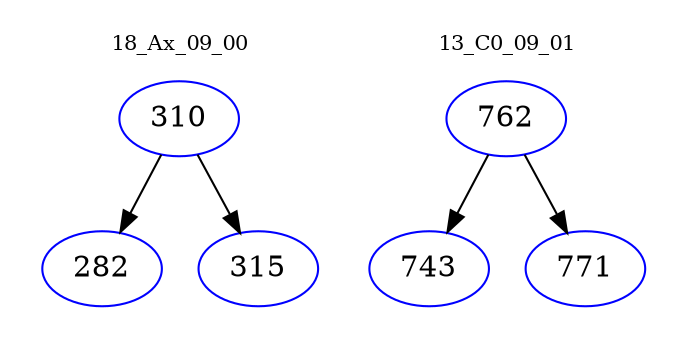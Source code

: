 digraph{
subgraph cluster_0 {
color = white
label = "18_Ax_09_00";
fontsize=10;
T0_310 [label="310", color="blue"]
T0_310 -> T0_282 [color="black"]
T0_282 [label="282", color="blue"]
T0_310 -> T0_315 [color="black"]
T0_315 [label="315", color="blue"]
}
subgraph cluster_1 {
color = white
label = "13_C0_09_01";
fontsize=10;
T1_762 [label="762", color="blue"]
T1_762 -> T1_743 [color="black"]
T1_743 [label="743", color="blue"]
T1_762 -> T1_771 [color="black"]
T1_771 [label="771", color="blue"]
}
}
